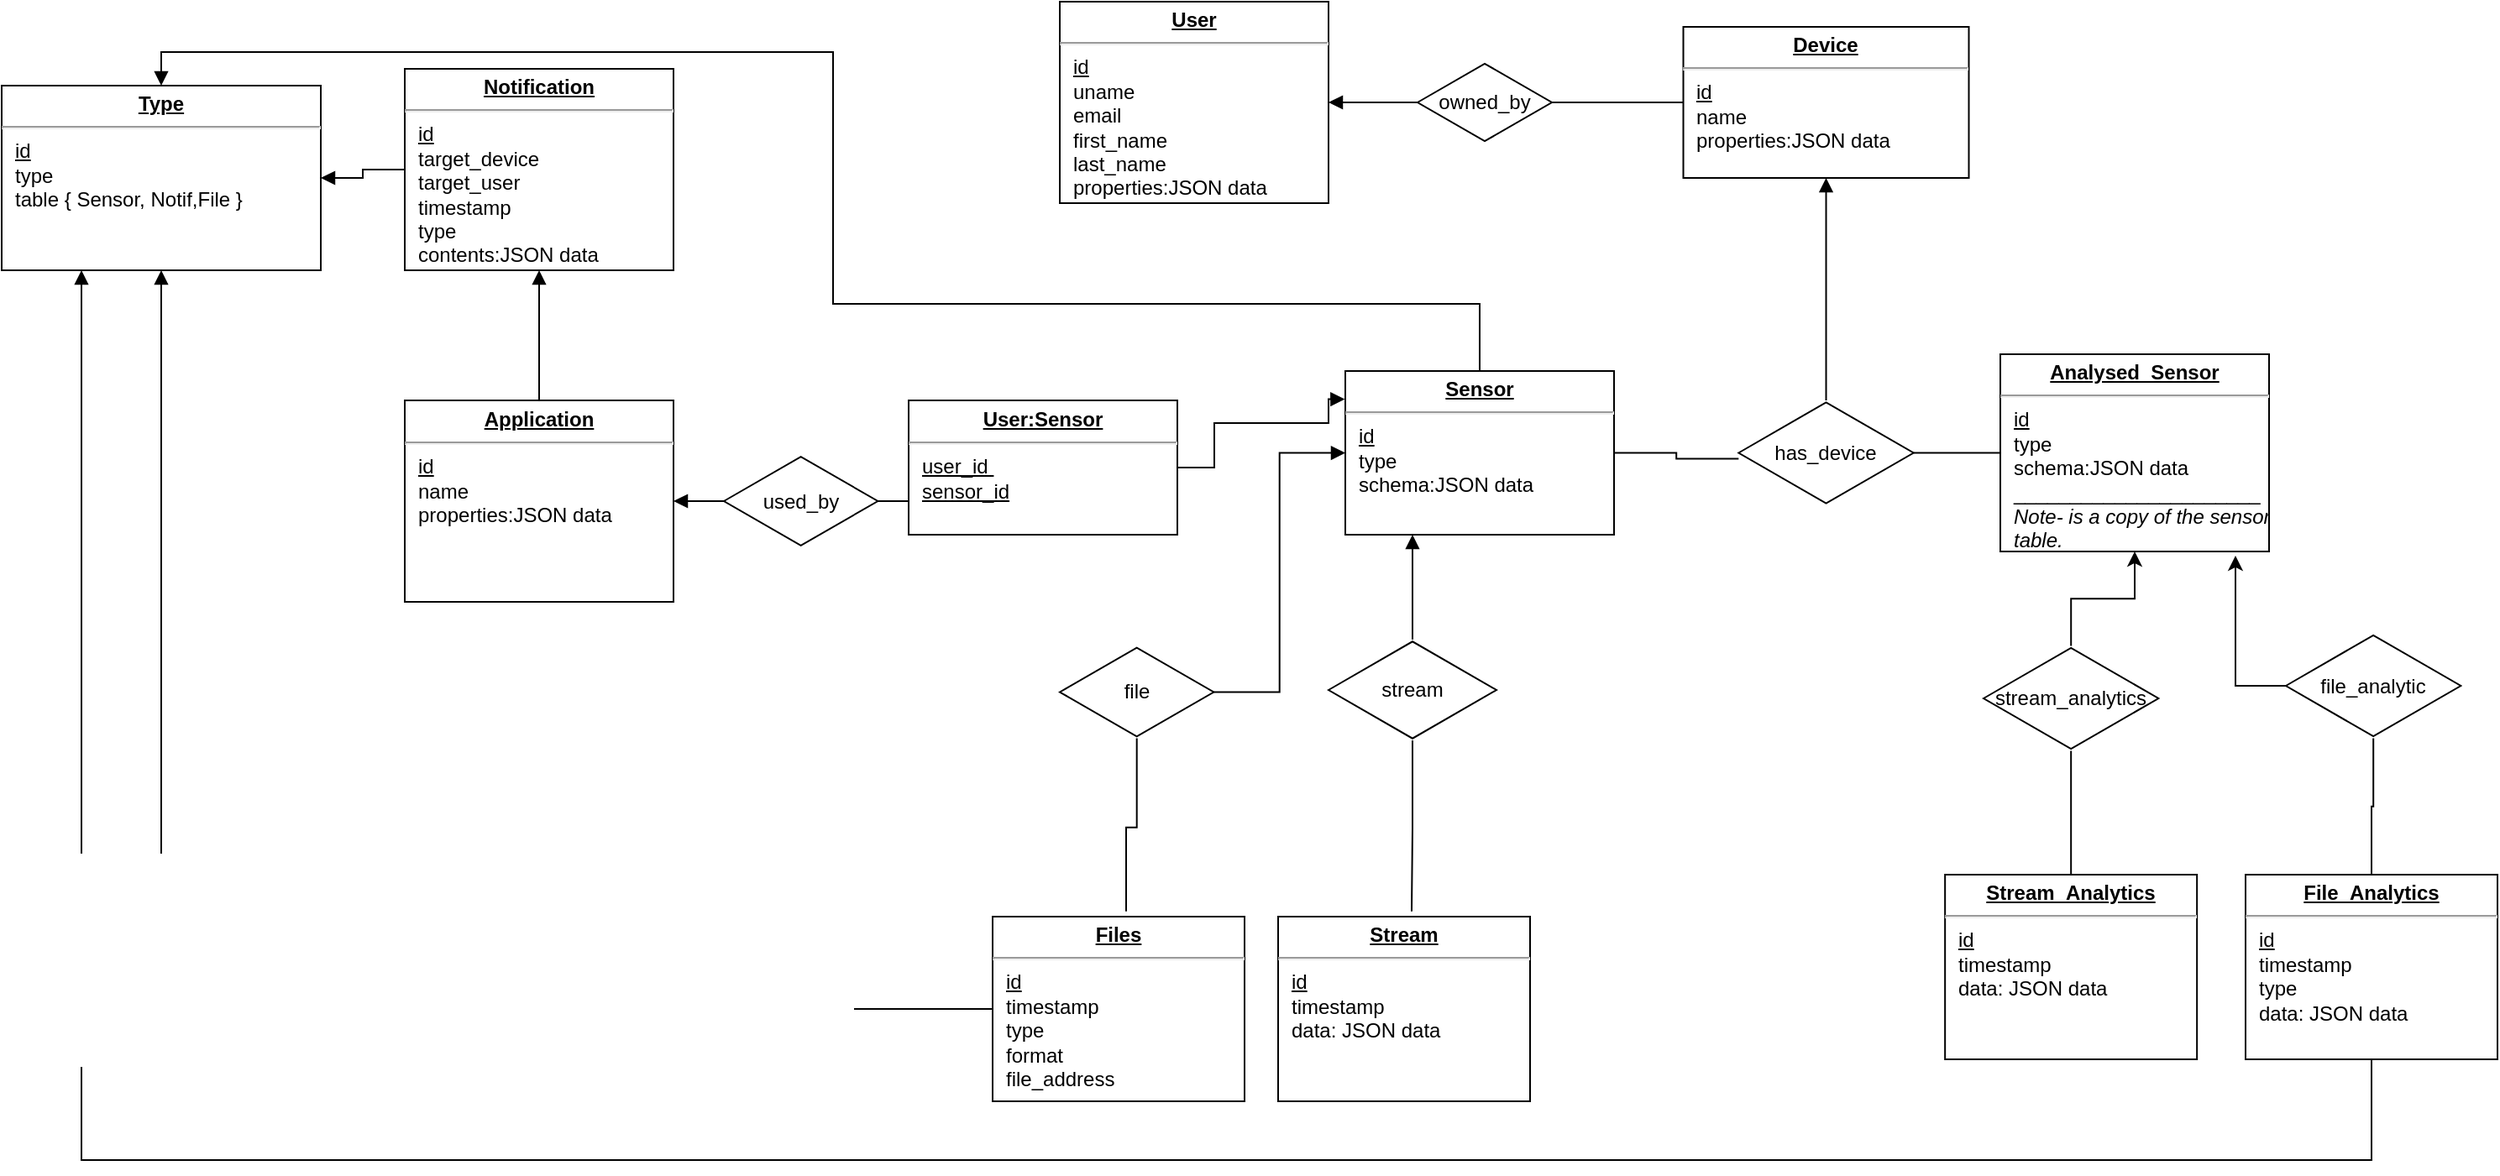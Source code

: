 <mxfile version="16.5.2" type="device"><diagram name="Page-1" id="efa7a0a1-bf9b-a30e-e6df-94a7791c09e9"><mxGraphModel dx="2311" dy="835" grid="1" gridSize="10" guides="1" tooltips="1" connect="1" arrows="1" fold="1" page="1" pageScale="1" pageWidth="826" pageHeight="1169" background="none" math="0" shadow="0"><root><mxCell id="0"/><mxCell id="1" parent="0"/><mxCell id="M8tdS-XvgOUyZJd7fwlx-116" value="&lt;p style=&quot;margin: 0px ; margin-top: 4px ; text-align: center ; text-decoration: underline&quot;&gt;&lt;b&gt;User&lt;/b&gt;&lt;/p&gt;&lt;hr&gt;&lt;p style=&quot;margin: 0px ; margin-left: 8px&quot;&gt;&lt;u&gt;id&lt;/u&gt;&lt;/p&gt;&lt;p style=&quot;margin: 0px ; margin-left: 8px&quot;&gt;uname&lt;/p&gt;&lt;p style=&quot;margin: 0px ; margin-left: 8px&quot;&gt;email&lt;/p&gt;&lt;p style=&quot;margin: 0px ; margin-left: 8px&quot;&gt;first_name&lt;/p&gt;&lt;p style=&quot;margin: 0px ; margin-left: 8px&quot;&gt;last_name&lt;/p&gt;&lt;p style=&quot;margin: 0px ; margin-left: 8px&quot;&gt;properties:JSON data&lt;br&gt;&lt;/p&gt;" style="verticalAlign=top;align=left;overflow=fill;fontSize=12;fontFamily=Helvetica;html=1;" parent="1" vertex="1"><mxGeometry x="120" y="40" width="160" height="120" as="geometry"/></mxCell><mxCell id="XwbYg15NjMBoPGw0mJiL-13" style="edgeStyle=orthogonalEdgeStyle;rounded=0;orthogonalLoop=1;jettySize=auto;html=1;endArrow=none;endFill=0;" parent="1" source="M8tdS-XvgOUyZJd7fwlx-117" target="M8tdS-XvgOUyZJd7fwlx-119" edge="1"><mxGeometry relative="1" as="geometry"/></mxCell><mxCell id="M8tdS-XvgOUyZJd7fwlx-117" value="&lt;p style=&quot;margin: 0px ; margin-top: 4px ; text-align: center ; text-decoration: underline&quot;&gt;&lt;b&gt;Device&lt;/b&gt;&lt;/p&gt;&lt;hr&gt;&lt;p style=&quot;margin: 0px ; margin-left: 8px&quot;&gt;&lt;u&gt;id&lt;/u&gt;&lt;/p&gt;&lt;p style=&quot;margin: 0px ; margin-left: 8px&quot;&gt;name&lt;/p&gt;&lt;p style=&quot;margin: 0px ; margin-left: 8px&quot;&gt;properties:JSON data&lt;br&gt;&lt;/p&gt;" style="verticalAlign=top;align=left;overflow=fill;fontSize=12;fontFamily=Helvetica;html=1;" parent="1" vertex="1"><mxGeometry x="491.25" y="55" width="170" height="90" as="geometry"/></mxCell><mxCell id="M8tdS-XvgOUyZJd7fwlx-120" style="edgeStyle=orthogonalEdgeStyle;rounded=0;orthogonalLoop=1;jettySize=auto;html=1;entryX=1;entryY=0.5;entryDx=0;entryDy=0;endArrow=block;endFill=1;" parent="1" source="M8tdS-XvgOUyZJd7fwlx-119" target="M8tdS-XvgOUyZJd7fwlx-116" edge="1"><mxGeometry relative="1" as="geometry"/></mxCell><mxCell id="M8tdS-XvgOUyZJd7fwlx-119" value="owned_by" style="html=1;whiteSpace=wrap;aspect=fixed;shape=isoRectangle;" parent="1" vertex="1"><mxGeometry x="333" y="76" width="80" height="48" as="geometry"/></mxCell><mxCell id="M8tdS-XvgOUyZJd7fwlx-126" style="edgeStyle=orthogonalEdgeStyle;rounded=0;orthogonalLoop=1;jettySize=auto;html=1;exitX=1;exitY=0.5;exitDx=0;exitDy=0;entryX=0;entryY=0.556;entryDx=0;entryDy=0;entryPerimeter=0;endArrow=none;endFill=0;" parent="1" source="M8tdS-XvgOUyZJd7fwlx-123" target="M8tdS-XvgOUyZJd7fwlx-125" edge="1"><mxGeometry relative="1" as="geometry"/></mxCell><mxCell id="XwbYg15NjMBoPGw0mJiL-14" style="edgeStyle=orthogonalEdgeStyle;rounded=0;orthogonalLoop=1;jettySize=auto;html=1;entryX=0.5;entryY=0;entryDx=0;entryDy=0;endArrow=block;endFill=1;" parent="1" source="M8tdS-XvgOUyZJd7fwlx-123" target="XwbYg15NjMBoPGw0mJiL-9" edge="1"><mxGeometry relative="1" as="geometry"><Array as="points"><mxPoint x="370" y="220"/><mxPoint x="-15" y="220"/><mxPoint x="-15" y="70"/><mxPoint x="-415" y="70"/></Array></mxGeometry></mxCell><mxCell id="M8tdS-XvgOUyZJd7fwlx-123" value="&lt;p style=&quot;margin: 0px ; margin-top: 4px ; text-align: center ; text-decoration: underline&quot;&gt;&lt;b&gt;Sensor&lt;/b&gt;&lt;/p&gt;&lt;hr&gt;&lt;p style=&quot;margin: 0px ; margin-left: 8px&quot;&gt;&lt;u&gt;id&lt;/u&gt;&lt;/p&gt;&lt;p style=&quot;margin: 0px ; margin-left: 8px&quot;&gt;&lt;span&gt;type&lt;/span&gt;&lt;br&gt;&lt;/p&gt;&lt;p style=&quot;margin: 0px ; margin-left: 8px&quot;&gt;schema:JSON data&lt;/p&gt;&lt;p style=&quot;margin: 0px ; margin-left: 8px&quot;&gt;&lt;br&gt;&lt;/p&gt;" style="verticalAlign=top;align=left;overflow=fill;fontSize=12;fontFamily=Helvetica;html=1;" parent="1" vertex="1"><mxGeometry x="290" y="260" width="160" height="97.5" as="geometry"/></mxCell><mxCell id="M8tdS-XvgOUyZJd7fwlx-127" style="edgeStyle=orthogonalEdgeStyle;rounded=0;orthogonalLoop=1;jettySize=auto;html=1;endArrow=block;endFill=1;" parent="1" source="M8tdS-XvgOUyZJd7fwlx-125" target="M8tdS-XvgOUyZJd7fwlx-117" edge="1"><mxGeometry relative="1" as="geometry"/></mxCell><mxCell id="M8tdS-XvgOUyZJd7fwlx-125" value="has_device" style="html=1;whiteSpace=wrap;aspect=fixed;shape=isoRectangle;" parent="1" vertex="1"><mxGeometry x="524.17" y="277.5" width="104.17" height="62.5" as="geometry"/></mxCell><mxCell id="qRLdkM064jPyC3DEKIlM-5" style="edgeStyle=orthogonalEdgeStyle;rounded=0;orthogonalLoop=1;jettySize=auto;html=1;entryX=0.5;entryY=1;entryDx=0;entryDy=0;endArrow=block;endFill=1;" parent="1" source="M8tdS-XvgOUyZJd7fwlx-128" target="XwbYg15NjMBoPGw0mJiL-9" edge="1"><mxGeometry relative="1" as="geometry"/></mxCell><mxCell id="M8tdS-XvgOUyZJd7fwlx-128" value="&lt;p style=&quot;margin: 0px ; margin-top: 4px ; text-align: center ; text-decoration: underline&quot;&gt;&lt;b&gt;Files&lt;/b&gt;&lt;/p&gt;&lt;hr&gt;&lt;p style=&quot;margin: 0px ; margin-left: 8px&quot;&gt;&lt;u&gt;id&lt;/u&gt;&lt;/p&gt;&lt;p style=&quot;margin: 0px ; margin-left: 8px&quot;&gt;timestamp&lt;/p&gt;&lt;p style=&quot;margin: 0px ; margin-left: 8px&quot;&gt;type&lt;/p&gt;&lt;p style=&quot;margin: 0px ; margin-left: 8px&quot;&gt;format&lt;/p&gt;&lt;p style=&quot;margin: 0px ; margin-left: 8px&quot;&gt;file_address&lt;/p&gt;" style="verticalAlign=top;align=left;overflow=fill;fontSize=12;fontFamily=Helvetica;html=1;" parent="1" vertex="1"><mxGeometry x="80" y="585" width="150" height="110" as="geometry"/></mxCell><mxCell id="M8tdS-XvgOUyZJd7fwlx-132" style="edgeStyle=orthogonalEdgeStyle;rounded=0;orthogonalLoop=1;jettySize=auto;html=1;entryX=0.53;entryY=-0.028;entryDx=0;entryDy=0;entryPerimeter=0;endArrow=none;endFill=0;" parent="1" source="M8tdS-XvgOUyZJd7fwlx-130" target="M8tdS-XvgOUyZJd7fwlx-128" edge="1"><mxGeometry relative="1" as="geometry"/></mxCell><mxCell id="M8tdS-XvgOUyZJd7fwlx-133" style="edgeStyle=orthogonalEdgeStyle;rounded=0;orthogonalLoop=1;jettySize=auto;html=1;entryX=0;entryY=0.5;entryDx=0;entryDy=0;endArrow=block;endFill=1;" parent="1" source="M8tdS-XvgOUyZJd7fwlx-130" target="M8tdS-XvgOUyZJd7fwlx-123" edge="1"><mxGeometry relative="1" as="geometry"/></mxCell><mxCell id="M8tdS-XvgOUyZJd7fwlx-130" value="file" style="html=1;whiteSpace=wrap;aspect=fixed;shape=isoRectangle;" parent="1" vertex="1"><mxGeometry x="120.0" y="423.75" width="91.67" height="55" as="geometry"/></mxCell><mxCell id="M8tdS-XvgOUyZJd7fwlx-134" value="&lt;p style=&quot;margin: 0px ; margin-top: 4px ; text-align: center ; text-decoration: underline&quot;&gt;&lt;b&gt;Stream&lt;/b&gt;&lt;/p&gt;&lt;hr&gt;&lt;p style=&quot;margin: 0px ; margin-left: 8px&quot;&gt;&lt;u&gt;id&lt;/u&gt;&lt;/p&gt;&lt;p style=&quot;margin: 0px ; margin-left: 8px&quot;&gt;timestamp&lt;/p&gt;&lt;p style=&quot;margin: 0px ; margin-left: 8px&quot;&gt;data: JSON data&lt;/p&gt;" style="verticalAlign=top;align=left;overflow=fill;fontSize=12;fontFamily=Helvetica;html=1;" parent="1" vertex="1"><mxGeometry x="250" y="585" width="150" height="110" as="geometry"/></mxCell><mxCell id="M8tdS-XvgOUyZJd7fwlx-135" style="edgeStyle=orthogonalEdgeStyle;rounded=0;orthogonalLoop=1;jettySize=auto;html=1;entryX=0.53;entryY=-0.028;entryDx=0;entryDy=0;entryPerimeter=0;endArrow=none;endFill=0;" parent="1" source="M8tdS-XvgOUyZJd7fwlx-137" target="M8tdS-XvgOUyZJd7fwlx-134" edge="1"><mxGeometry relative="1" as="geometry"/></mxCell><mxCell id="M8tdS-XvgOUyZJd7fwlx-138" style="edgeStyle=orthogonalEdgeStyle;rounded=0;orthogonalLoop=1;jettySize=auto;html=1;endArrow=block;endFill=1;" parent="1" source="M8tdS-XvgOUyZJd7fwlx-137" edge="1"><mxGeometry relative="1" as="geometry"><mxPoint x="330" y="357.5" as="targetPoint"/></mxGeometry></mxCell><mxCell id="M8tdS-XvgOUyZJd7fwlx-137" value="stream" style="html=1;whiteSpace=wrap;aspect=fixed;shape=isoRectangle;" parent="1" vertex="1"><mxGeometry x="280" y="420" width="100" height="60" as="geometry"/></mxCell><mxCell id="M8tdS-XvgOUyZJd7fwlx-139" value="&lt;p style=&quot;margin: 0px ; margin-top: 4px ; text-align: center ; text-decoration: underline&quot;&gt;&lt;b&gt;Stream_Analytics&lt;/b&gt;&lt;/p&gt;&lt;hr&gt;&lt;p style=&quot;margin: 0px ; margin-left: 8px&quot;&gt;&lt;u&gt;id&lt;/u&gt;&lt;/p&gt;&lt;p style=&quot;margin: 0px ; margin-left: 8px&quot;&gt;timestamp&lt;/p&gt;&lt;p style=&quot;margin: 0px ; margin-left: 8px&quot;&gt;data: JSON data&lt;/p&gt;" style="verticalAlign=top;align=left;overflow=fill;fontSize=12;fontFamily=Helvetica;html=1;" parent="1" vertex="1"><mxGeometry x="647.08" y="560" width="150" height="110" as="geometry"/></mxCell><mxCell id="M8tdS-XvgOUyZJd7fwlx-141" style="edgeStyle=orthogonalEdgeStyle;rounded=0;orthogonalLoop=1;jettySize=auto;html=1;endArrow=none;endFill=0;" parent="1" source="M8tdS-XvgOUyZJd7fwlx-140" target="M8tdS-XvgOUyZJd7fwlx-139" edge="1"><mxGeometry relative="1" as="geometry"/></mxCell><mxCell id="qRLdkM064jPyC3DEKIlM-2" style="edgeStyle=orthogonalEdgeStyle;rounded=0;orthogonalLoop=1;jettySize=auto;html=1;entryX=0.5;entryY=1;entryDx=0;entryDy=0;" parent="1" source="M8tdS-XvgOUyZJd7fwlx-140" target="qRLdkM064jPyC3DEKIlM-1" edge="1"><mxGeometry relative="1" as="geometry"/></mxCell><mxCell id="M8tdS-XvgOUyZJd7fwlx-140" value="stream_analytics" style="html=1;whiteSpace=wrap;aspect=fixed;shape=isoRectangle;" parent="1" vertex="1"><mxGeometry x="670" y="423.75" width="104.17" height="62.5" as="geometry"/></mxCell><mxCell id="qRLdkM064jPyC3DEKIlM-7" style="edgeStyle=orthogonalEdgeStyle;rounded=0;orthogonalLoop=1;jettySize=auto;html=1;endArrow=block;endFill=1;entryX=0.25;entryY=1;entryDx=0;entryDy=0;" parent="1" source="E84xg8R2GdI30hxoSrsG-1" target="XwbYg15NjMBoPGw0mJiL-9" edge="1"><mxGeometry relative="1" as="geometry"><mxPoint x="901" y="810" as="targetPoint"/><Array as="points"><mxPoint x="901" y="730"/><mxPoint x="-463" y="730"/></Array></mxGeometry></mxCell><mxCell id="E84xg8R2GdI30hxoSrsG-1" value="&lt;p style=&quot;margin: 0px ; margin-top: 4px ; text-align: center ; text-decoration: underline&quot;&gt;&lt;b&gt;File_Analytics&lt;/b&gt;&lt;/p&gt;&lt;hr&gt;&lt;p style=&quot;margin: 0px ; margin-left: 8px&quot;&gt;&lt;u&gt;id&lt;/u&gt;&lt;/p&gt;&lt;p style=&quot;margin: 0px ; margin-left: 8px&quot;&gt;timestamp&lt;/p&gt;&lt;p style=&quot;margin: 0px ; margin-left: 8px&quot;&gt;type&lt;/p&gt;&lt;p style=&quot;margin: 0px ; margin-left: 8px&quot;&gt;data: JSON data&lt;/p&gt;" style="verticalAlign=top;align=left;overflow=fill;fontSize=12;fontFamily=Helvetica;html=1;" parent="1" vertex="1"><mxGeometry x="826" y="560" width="150" height="110" as="geometry"/></mxCell><mxCell id="E84xg8R2GdI30hxoSrsG-2" style="edgeStyle=orthogonalEdgeStyle;rounded=0;orthogonalLoop=1;jettySize=auto;html=1;endArrow=none;endFill=0;" parent="1" source="E84xg8R2GdI30hxoSrsG-3" target="E84xg8R2GdI30hxoSrsG-1" edge="1"><mxGeometry relative="1" as="geometry"/></mxCell><mxCell id="qRLdkM064jPyC3DEKIlM-4" style="edgeStyle=orthogonalEdgeStyle;rounded=0;orthogonalLoop=1;jettySize=auto;html=1;entryX=0.875;entryY=1.021;entryDx=0;entryDy=0;entryPerimeter=0;" parent="1" source="E84xg8R2GdI30hxoSrsG-3" target="qRLdkM064jPyC3DEKIlM-1" edge="1"><mxGeometry relative="1" as="geometry"/></mxCell><mxCell id="E84xg8R2GdI30hxoSrsG-3" value="file_analytic" style="html=1;whiteSpace=wrap;aspect=fixed;shape=isoRectangle;" parent="1" vertex="1"><mxGeometry x="850" y="416.25" width="104.17" height="62.5" as="geometry"/></mxCell><mxCell id="XwbYg15NjMBoPGw0mJiL-6" style="edgeStyle=orthogonalEdgeStyle;rounded=0;orthogonalLoop=1;jettySize=auto;html=1;exitX=0.5;exitY=0;exitDx=0;exitDy=0;endArrow=block;endFill=1;" parent="1" source="xRtN98x-F3-ZedjYhYx7-1" edge="1"><mxGeometry relative="1" as="geometry"><mxPoint x="-190" y="200" as="targetPoint"/></mxGeometry></mxCell><mxCell id="xRtN98x-F3-ZedjYhYx7-1" value="&lt;p style=&quot;margin: 0px ; margin-top: 4px ; text-align: center ; text-decoration: underline&quot;&gt;&lt;b&gt;Application&lt;/b&gt;&lt;/p&gt;&lt;hr&gt;&lt;p style=&quot;margin: 0px ; margin-left: 8px&quot;&gt;&lt;u&gt;id&lt;/u&gt;&lt;/p&gt;&lt;p style=&quot;margin: 0px ; margin-left: 8px&quot;&gt;name&lt;/p&gt;&lt;p style=&quot;margin: 0px ; margin-left: 8px&quot;&gt;properties:JSON data&lt;br&gt;&lt;/p&gt;" style="verticalAlign=top;align=left;overflow=fill;fontSize=12;fontFamily=Helvetica;html=1;" parent="1" vertex="1"><mxGeometry x="-270" y="277.5" width="160" height="120" as="geometry"/></mxCell><mxCell id="XwbYg15NjMBoPGw0mJiL-2" style="edgeStyle=orthogonalEdgeStyle;rounded=0;orthogonalLoop=1;jettySize=auto;html=1;entryX=0;entryY=0.5;entryDx=0;entryDy=0;endArrow=none;endFill=0;" parent="1" source="xRtN98x-F3-ZedjYhYx7-4" target="XwbYg15NjMBoPGw0mJiL-1" edge="1"><mxGeometry relative="1" as="geometry"/></mxCell><mxCell id="XwbYg15NjMBoPGw0mJiL-3" style="edgeStyle=orthogonalEdgeStyle;rounded=0;orthogonalLoop=1;jettySize=auto;html=1;entryX=1;entryY=0.5;entryDx=0;entryDy=0;endArrow=block;endFill=1;" parent="1" source="xRtN98x-F3-ZedjYhYx7-4" target="xRtN98x-F3-ZedjYhYx7-1" edge="1"><mxGeometry relative="1" as="geometry"/></mxCell><mxCell id="xRtN98x-F3-ZedjYhYx7-4" value="used_by" style="html=1;whiteSpace=wrap;aspect=fixed;shape=isoRectangle;" parent="1" vertex="1"><mxGeometry x="-80.0" y="310" width="91.67" height="55" as="geometry"/></mxCell><mxCell id="XwbYg15NjMBoPGw0mJiL-4" style="edgeStyle=orthogonalEdgeStyle;rounded=0;orthogonalLoop=1;jettySize=auto;html=1;exitX=1;exitY=0.5;exitDx=0;exitDy=0;endArrow=block;endFill=1;entryX=-0.002;entryY=0.172;entryDx=0;entryDy=0;entryPerimeter=0;" parent="1" source="XwbYg15NjMBoPGw0mJiL-1" target="M8tdS-XvgOUyZJd7fwlx-123" edge="1"><mxGeometry relative="1" as="geometry"><mxPoint x="280" y="290" as="targetPoint"/><Array as="points"><mxPoint x="212" y="317"/><mxPoint x="212" y="291"/><mxPoint x="280" y="291"/></Array></mxGeometry></mxCell><mxCell id="XwbYg15NjMBoPGw0mJiL-1" value="&lt;p style=&quot;margin: 0px ; margin-top: 4px ; text-align: center ; text-decoration: underline&quot;&gt;&lt;b&gt;User:Sensor&lt;/b&gt;&lt;/p&gt;&lt;hr&gt;&lt;p style=&quot;margin: 0px ; margin-left: 8px&quot;&gt;&lt;u&gt;user_id&amp;nbsp;&lt;/u&gt;&lt;/p&gt;&lt;p style=&quot;margin: 0px ; margin-left: 8px&quot;&gt;&lt;u&gt;sensor_id&lt;/u&gt;&lt;/p&gt;&lt;p style=&quot;margin: 0px ; margin-left: 8px&quot;&gt;&lt;br&gt;&lt;/p&gt;" style="verticalAlign=top;align=left;overflow=fill;fontSize=12;fontFamily=Helvetica;html=1;" parent="1" vertex="1"><mxGeometry x="30.0" y="277.5" width="160" height="80" as="geometry"/></mxCell><mxCell id="XwbYg15NjMBoPGw0mJiL-8" style="edgeStyle=orthogonalEdgeStyle;rounded=0;orthogonalLoop=1;jettySize=auto;html=1;endArrow=block;endFill=1;entryX=1;entryY=0.5;entryDx=0;entryDy=0;" parent="1" source="XwbYg15NjMBoPGw0mJiL-7" target="XwbYg15NjMBoPGw0mJiL-9" edge="1"><mxGeometry relative="1" as="geometry"><mxPoint x="-380" y="145" as="targetPoint"/></mxGeometry></mxCell><mxCell id="XwbYg15NjMBoPGw0mJiL-7" value="&lt;p style=&quot;margin: 0px ; margin-top: 4px ; text-align: center ; text-decoration: underline&quot;&gt;&lt;b&gt;Notification&lt;/b&gt;&lt;/p&gt;&lt;hr&gt;&lt;p style=&quot;margin: 0px ; margin-left: 8px&quot;&gt;&lt;u&gt;id&lt;/u&gt;&lt;/p&gt;&lt;p style=&quot;margin: 0px ; margin-left: 8px&quot;&gt;target_device&lt;/p&gt;&lt;p style=&quot;margin: 0px ; margin-left: 8px&quot;&gt;target_user&amp;nbsp;&lt;/p&gt;&lt;p style=&quot;margin: 0px ; margin-left: 8px&quot;&gt;timestamp&lt;/p&gt;&lt;p style=&quot;margin: 0px ; margin-left: 8px&quot;&gt;type&lt;/p&gt;&lt;p style=&quot;margin: 0px ; margin-left: 8px&quot;&gt;contents:JSON data&lt;/p&gt;&lt;p style=&quot;margin: 0px ; margin-left: 8px&quot;&gt;&lt;br&gt;&lt;/p&gt;" style="verticalAlign=top;align=left;overflow=fill;fontSize=12;fontFamily=Helvetica;html=1;" parent="1" vertex="1"><mxGeometry x="-270" y="80" width="160" height="120" as="geometry"/></mxCell><mxCell id="XwbYg15NjMBoPGw0mJiL-9" value="&lt;p style=&quot;margin: 0px ; margin-top: 4px ; text-align: center ; text-decoration: underline&quot;&gt;&lt;b&gt;Type&lt;/b&gt;&lt;/p&gt;&lt;hr&gt;&lt;p style=&quot;margin: 0px ; margin-left: 8px&quot;&gt;&lt;u&gt;id&lt;/u&gt;&lt;/p&gt;&lt;p style=&quot;margin: 0px ; margin-left: 8px&quot;&gt;type&lt;/p&gt;&lt;p style=&quot;margin: 0px ; margin-left: 8px&quot;&gt;table { Sensor, Notif,File }&lt;/p&gt;&lt;p style=&quot;margin: 0px ; margin-left: 8px&quot;&gt;&lt;br&gt;&lt;/p&gt;" style="verticalAlign=top;align=left;overflow=fill;fontSize=12;fontFamily=Helvetica;html=1;" parent="1" vertex="1"><mxGeometry x="-510" y="90" width="190" height="110" as="geometry"/></mxCell><mxCell id="qRLdkM064jPyC3DEKIlM-3" style="edgeStyle=orthogonalEdgeStyle;rounded=0;orthogonalLoop=1;jettySize=auto;html=1;endArrow=none;endFill=0;" parent="1" source="qRLdkM064jPyC3DEKIlM-1" target="M8tdS-XvgOUyZJd7fwlx-125" edge="1"><mxGeometry relative="1" as="geometry"/></mxCell><mxCell id="qRLdkM064jPyC3DEKIlM-1" value="&lt;p style=&quot;margin: 0px ; margin-top: 4px ; text-align: center ; text-decoration: underline&quot;&gt;&lt;b&gt;Analysed_Sensor&lt;/b&gt;&lt;/p&gt;&lt;hr&gt;&lt;p style=&quot;margin: 0px ; margin-left: 8px&quot;&gt;&lt;u&gt;id&lt;/u&gt;&lt;/p&gt;&lt;p style=&quot;margin: 0px ; margin-left: 8px&quot;&gt;&lt;span&gt;type&lt;/span&gt;&lt;br&gt;&lt;/p&gt;&lt;p style=&quot;margin: 0px ; margin-left: 8px&quot;&gt;schema:JSON data&lt;/p&gt;&lt;p style=&quot;margin: 0px ; margin-left: 8px&quot;&gt;______________________&lt;/p&gt;&lt;p style=&quot;margin: 0px ; margin-left: 8px&quot;&gt;&lt;i&gt;Note- is a copy of the sensor&lt;/i&gt;&lt;/p&gt;&lt;p style=&quot;margin: 0px ; margin-left: 8px&quot;&gt;&lt;i&gt;table.&lt;/i&gt;&lt;/p&gt;" style="verticalAlign=top;align=left;overflow=fill;fontSize=12;fontFamily=Helvetica;html=1;" parent="1" vertex="1"><mxGeometry x="680" y="250" width="160" height="117.5" as="geometry"/></mxCell></root></mxGraphModel></diagram></mxfile>